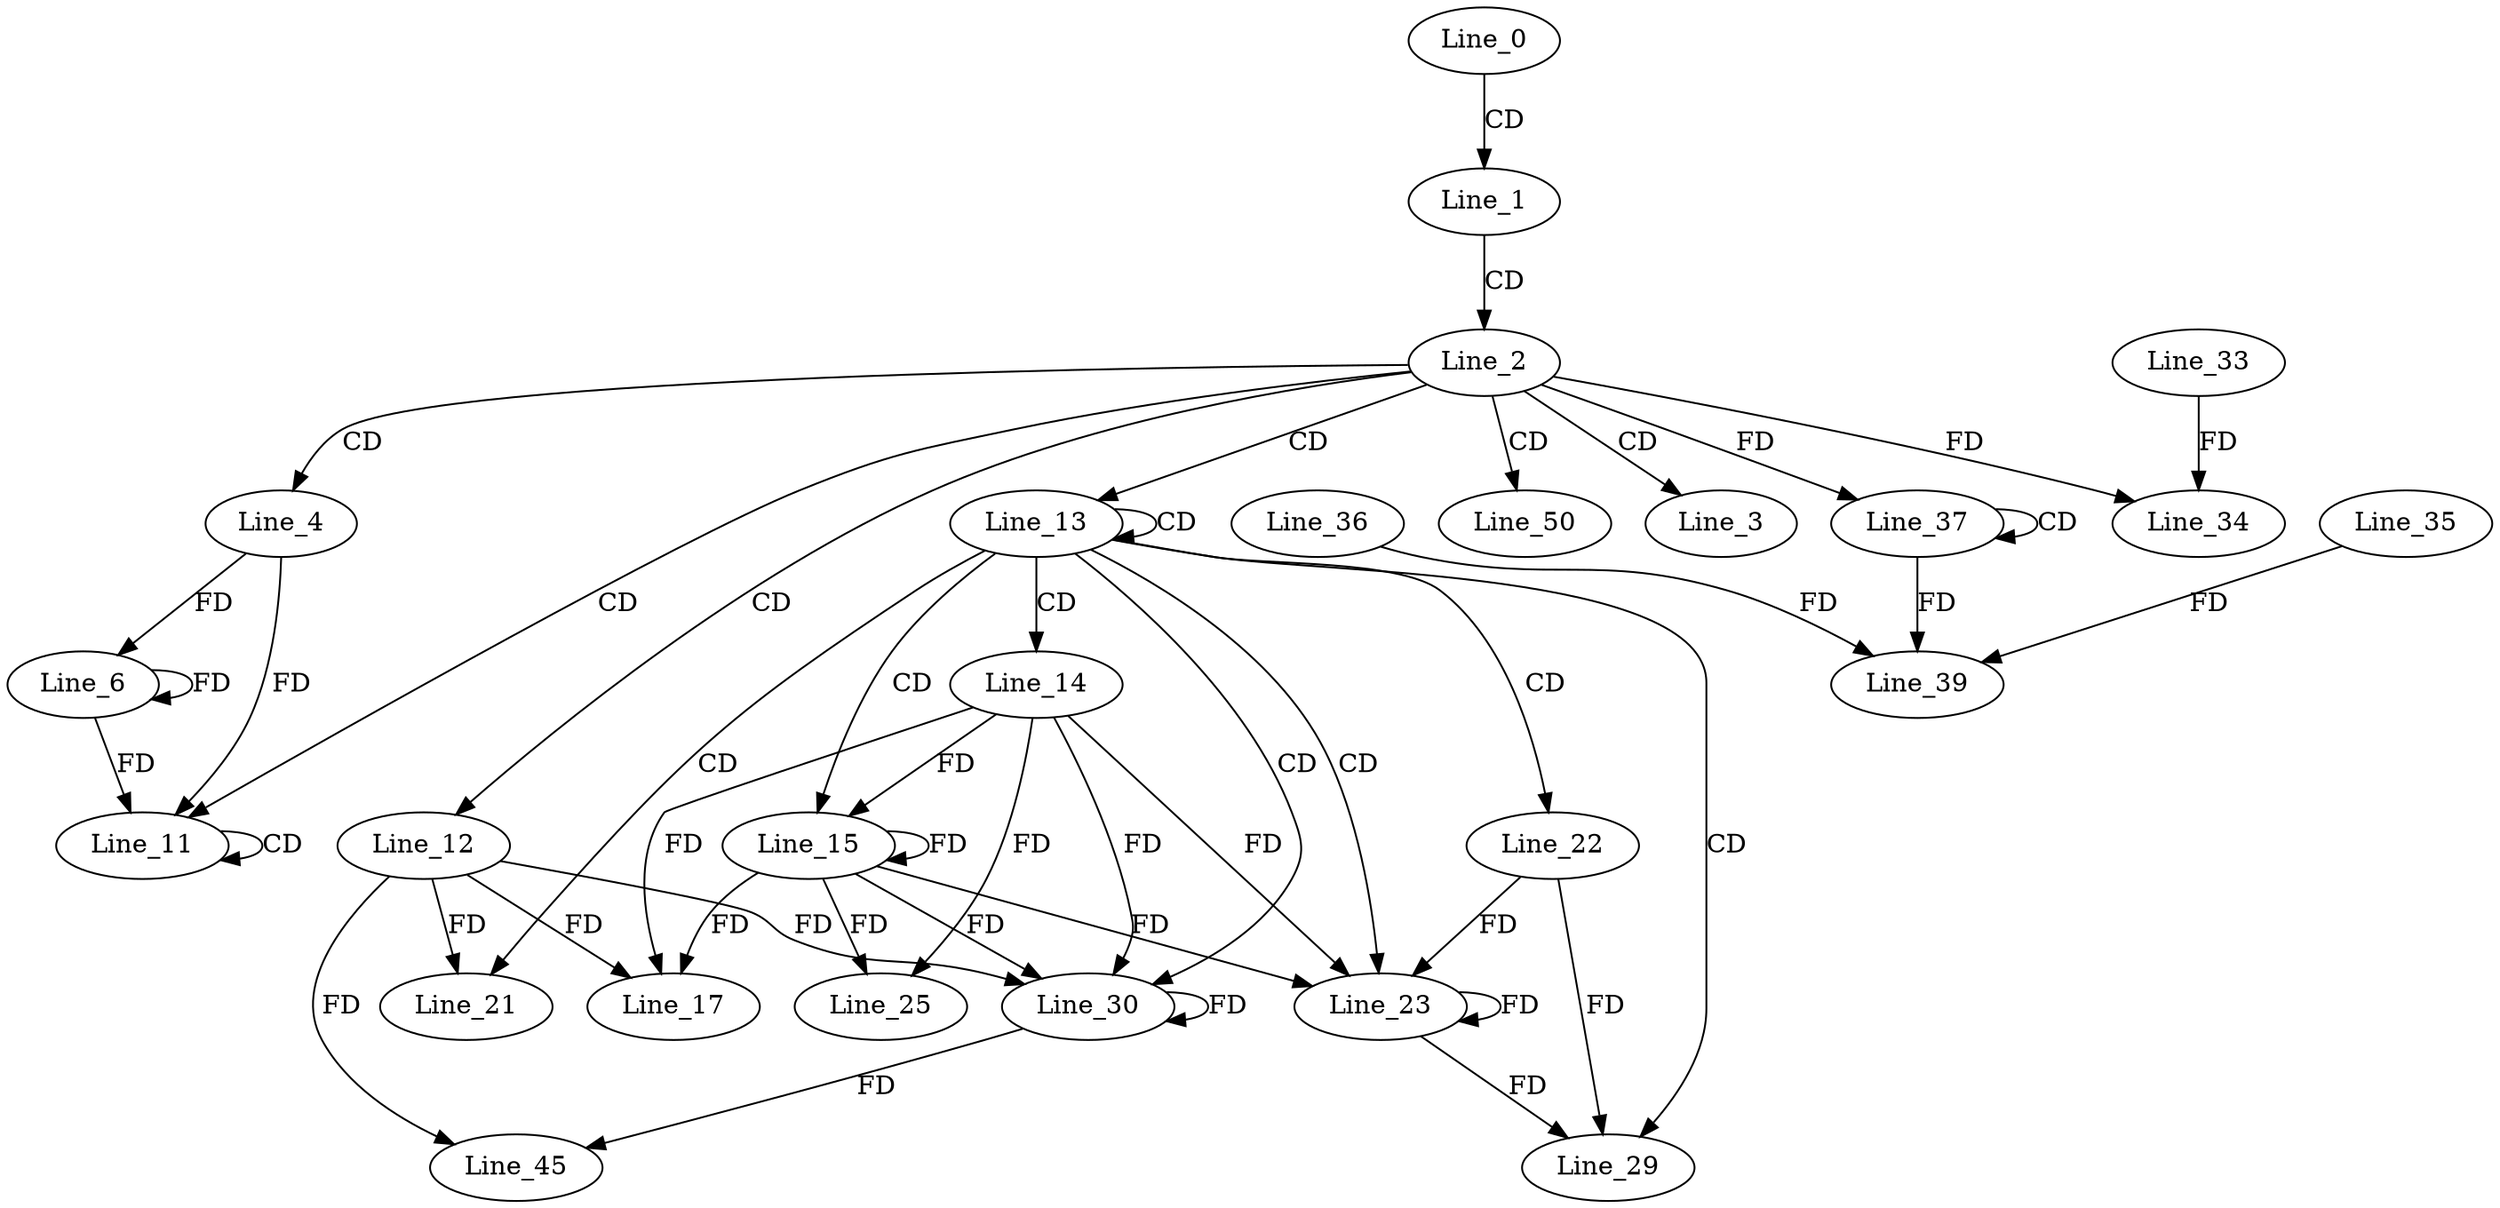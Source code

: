 digraph G {
  Line_0;
  Line_1;
  Line_2;
  Line_3;
  Line_4;
  Line_6;
  Line_6;
  Line_11;
  Line_11;
  Line_12;
  Line_13;
  Line_13;
  Line_14;
  Line_15;
  Line_17;
  Line_21;
  Line_22;
  Line_23;
  Line_23;
  Line_25;
  Line_29;
  Line_30;
  Line_30;
  Line_33;
  Line_34;
  Line_37;
  Line_37;
  Line_39;
  Line_35;
  Line_36;
  Line_45;
  Line_50;
  Line_0 -> Line_1 [ label="CD" ];
  Line_1 -> Line_2 [ label="CD" ];
  Line_2 -> Line_3 [ label="CD" ];
  Line_2 -> Line_4 [ label="CD" ];
  Line_4 -> Line_6 [ label="FD" ];
  Line_6 -> Line_6 [ label="FD" ];
  Line_2 -> Line_11 [ label="CD" ];
  Line_11 -> Line_11 [ label="CD" ];
  Line_4 -> Line_11 [ label="FD" ];
  Line_6 -> Line_11 [ label="FD" ];
  Line_2 -> Line_12 [ label="CD" ];
  Line_2 -> Line_13 [ label="CD" ];
  Line_13 -> Line_13 [ label="CD" ];
  Line_13 -> Line_14 [ label="CD" ];
  Line_13 -> Line_15 [ label="CD" ];
  Line_14 -> Line_15 [ label="FD" ];
  Line_15 -> Line_15 [ label="FD" ];
  Line_12 -> Line_17 [ label="FD" ];
  Line_14 -> Line_17 [ label="FD" ];
  Line_15 -> Line_17 [ label="FD" ];
  Line_13 -> Line_21 [ label="CD" ];
  Line_12 -> Line_21 [ label="FD" ];
  Line_13 -> Line_22 [ label="CD" ];
  Line_13 -> Line_23 [ label="CD" ];
  Line_22 -> Line_23 [ label="FD" ];
  Line_23 -> Line_23 [ label="FD" ];
  Line_14 -> Line_23 [ label="FD" ];
  Line_15 -> Line_23 [ label="FD" ];
  Line_14 -> Line_25 [ label="FD" ];
  Line_15 -> Line_25 [ label="FD" ];
  Line_13 -> Line_29 [ label="CD" ];
  Line_22 -> Line_29 [ label="FD" ];
  Line_23 -> Line_29 [ label="FD" ];
  Line_13 -> Line_30 [ label="CD" ];
  Line_12 -> Line_30 [ label="FD" ];
  Line_30 -> Line_30 [ label="FD" ];
  Line_14 -> Line_30 [ label="FD" ];
  Line_15 -> Line_30 [ label="FD" ];
  Line_33 -> Line_34 [ label="FD" ];
  Line_2 -> Line_34 [ label="FD" ];
  Line_37 -> Line_37 [ label="CD" ];
  Line_2 -> Line_37 [ label="FD" ];
  Line_37 -> Line_39 [ label="FD" ];
  Line_35 -> Line_39 [ label="FD" ];
  Line_36 -> Line_39 [ label="FD" ];
  Line_12 -> Line_45 [ label="FD" ];
  Line_30 -> Line_45 [ label="FD" ];
  Line_2 -> Line_50 [ label="CD" ];
}
